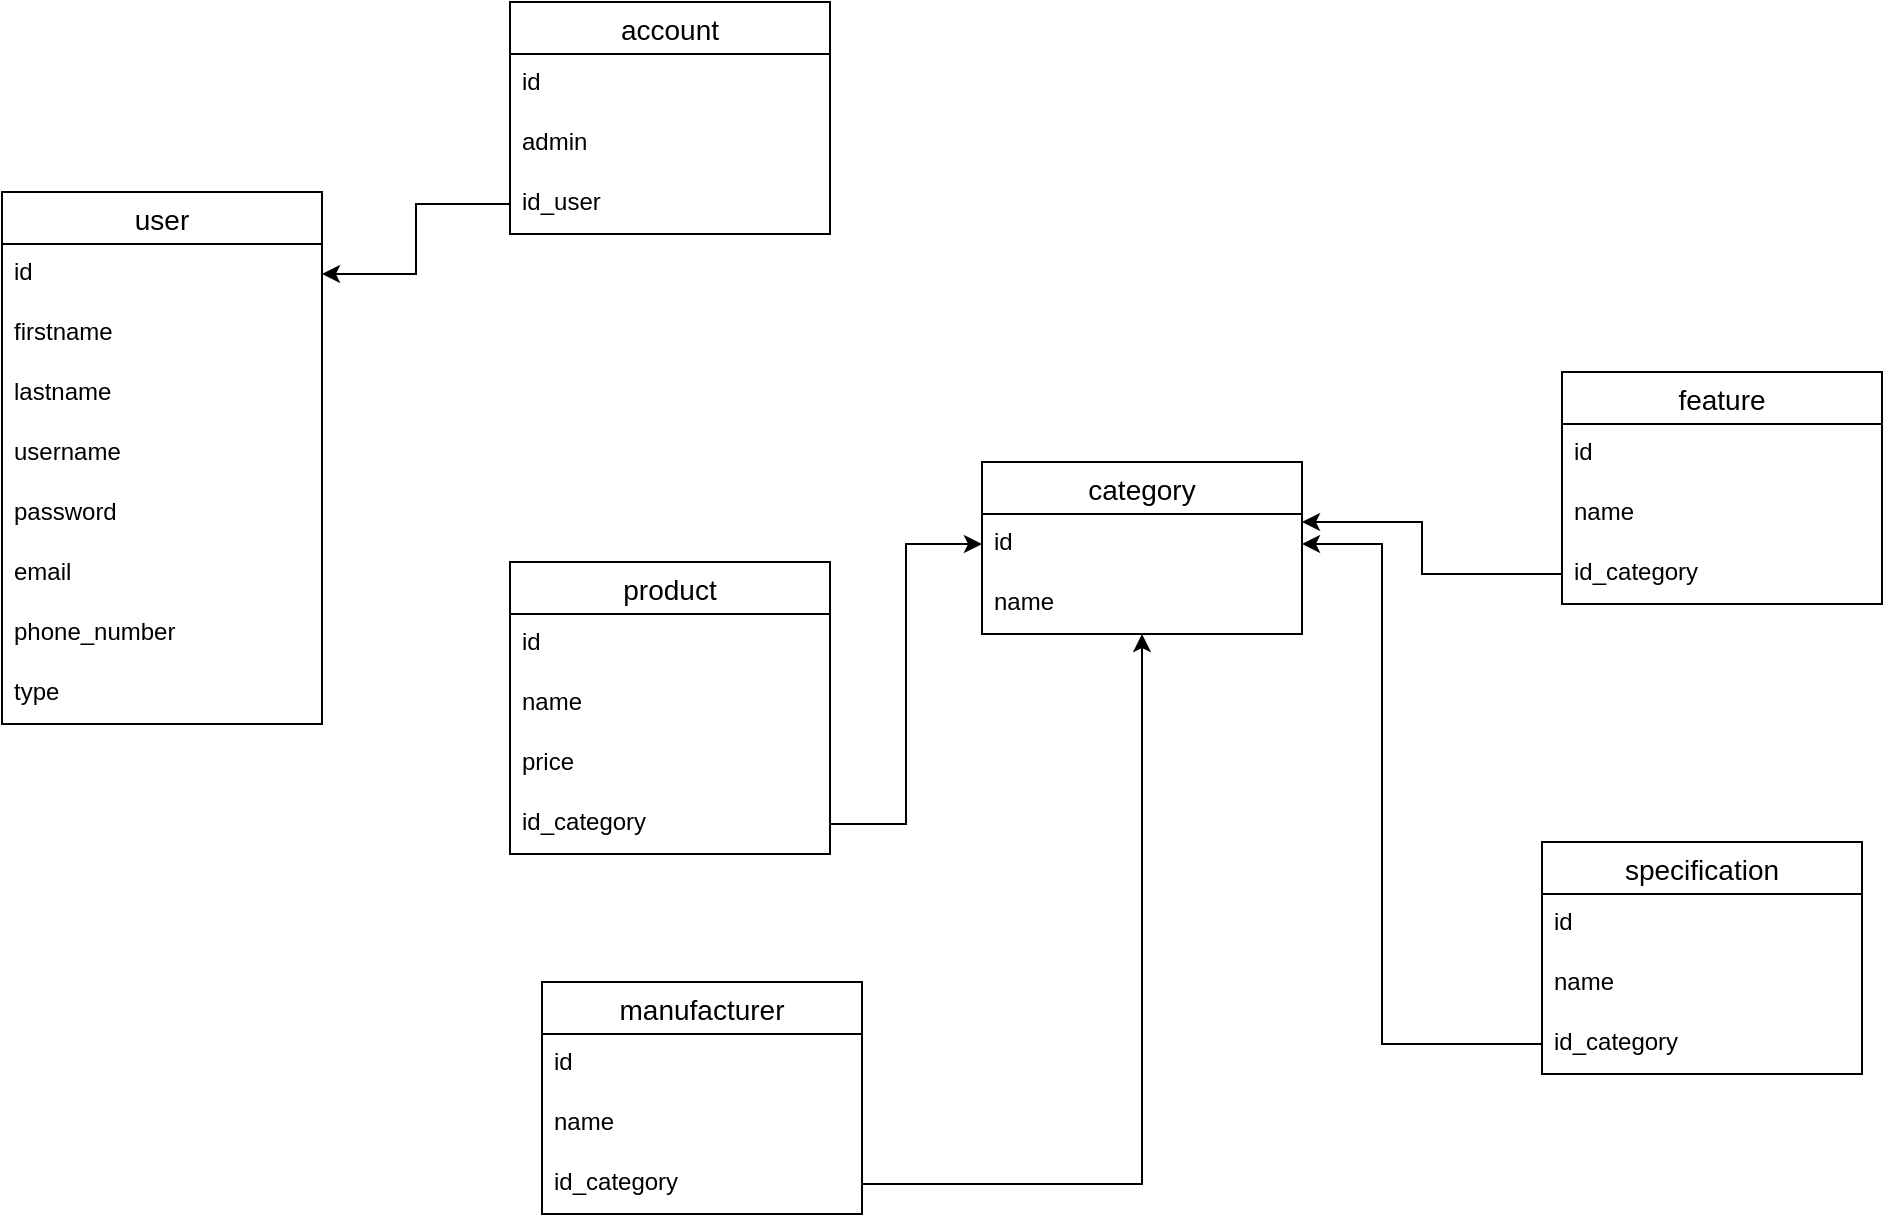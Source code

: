 <mxfile version="20.8.13" type="device"><diagram id="XwjD4fgwFPubRSxgC965" name="Trang-1"><mxGraphModel dx="1050" dy="573" grid="1" gridSize="10" guides="1" tooltips="1" connect="1" arrows="1" fold="1" page="1" pageScale="1" pageWidth="827" pageHeight="1169" math="0" shadow="0"><root><mxCell id="0"/><mxCell id="1" parent="0"/><mxCell id="YsKDU3LvC-KzNIjMgYBW-3" value="user" style="swimlane;fontStyle=0;childLayout=stackLayout;horizontal=1;startSize=26;horizontalStack=0;resizeParent=1;resizeParentMax=0;resizeLast=0;collapsible=1;marginBottom=0;align=center;fontSize=14;" parent="1" vertex="1"><mxGeometry x="80" y="495" width="160" height="266" as="geometry"/></mxCell><mxCell id="YsKDU3LvC-KzNIjMgYBW-4" value="id" style="text;strokeColor=none;fillColor=none;spacingLeft=4;spacingRight=4;overflow=hidden;rotatable=0;points=[[0,0.5],[1,0.5]];portConstraint=eastwest;fontSize=12;" parent="YsKDU3LvC-KzNIjMgYBW-3" vertex="1"><mxGeometry y="26" width="160" height="30" as="geometry"/></mxCell><mxCell id="YsKDU3LvC-KzNIjMgYBW-5" value="firstname" style="text;strokeColor=none;fillColor=none;spacingLeft=4;spacingRight=4;overflow=hidden;rotatable=0;points=[[0,0.5],[1,0.5]];portConstraint=eastwest;fontSize=12;" parent="YsKDU3LvC-KzNIjMgYBW-3" vertex="1"><mxGeometry y="56" width="160" height="30" as="geometry"/></mxCell><mxCell id="YsKDU3LvC-KzNIjMgYBW-6" value="lastname" style="text;strokeColor=none;fillColor=none;spacingLeft=4;spacingRight=4;overflow=hidden;rotatable=0;points=[[0,0.5],[1,0.5]];portConstraint=eastwest;fontSize=12;" parent="YsKDU3LvC-KzNIjMgYBW-3" vertex="1"><mxGeometry y="86" width="160" height="30" as="geometry"/></mxCell><mxCell id="acN-pLIzXGel6zvHUMqK-2" value="username" style="text;strokeColor=none;fillColor=none;spacingLeft=4;spacingRight=4;overflow=hidden;rotatable=0;points=[[0,0.5],[1,0.5]];portConstraint=eastwest;fontSize=12;" parent="YsKDU3LvC-KzNIjMgYBW-3" vertex="1"><mxGeometry y="116" width="160" height="30" as="geometry"/></mxCell><mxCell id="acN-pLIzXGel6zvHUMqK-3" value="password" style="text;strokeColor=none;fillColor=none;spacingLeft=4;spacingRight=4;overflow=hidden;rotatable=0;points=[[0,0.5],[1,0.5]];portConstraint=eastwest;fontSize=12;" parent="YsKDU3LvC-KzNIjMgYBW-3" vertex="1"><mxGeometry y="146" width="160" height="30" as="geometry"/></mxCell><mxCell id="acN-pLIzXGel6zvHUMqK-4" value="email" style="text;strokeColor=none;fillColor=none;spacingLeft=4;spacingRight=4;overflow=hidden;rotatable=0;points=[[0,0.5],[1,0.5]];portConstraint=eastwest;fontSize=12;" parent="YsKDU3LvC-KzNIjMgYBW-3" vertex="1"><mxGeometry y="176" width="160" height="30" as="geometry"/></mxCell><mxCell id="acN-pLIzXGel6zvHUMqK-5" value="phone_number" style="text;strokeColor=none;fillColor=none;spacingLeft=4;spacingRight=4;overflow=hidden;rotatable=0;points=[[0,0.5],[1,0.5]];portConstraint=eastwest;fontSize=12;" parent="YsKDU3LvC-KzNIjMgYBW-3" vertex="1"><mxGeometry y="206" width="160" height="30" as="geometry"/></mxCell><mxCell id="acN-pLIzXGel6zvHUMqK-6" value="type" style="text;strokeColor=none;fillColor=none;spacingLeft=4;spacingRight=4;overflow=hidden;rotatable=0;points=[[0,0.5],[1,0.5]];portConstraint=eastwest;fontSize=12;" parent="YsKDU3LvC-KzNIjMgYBW-3" vertex="1"><mxGeometry y="236" width="160" height="30" as="geometry"/></mxCell><mxCell id="acN-pLIzXGel6zvHUMqK-7" value="account" style="swimlane;fontStyle=0;childLayout=stackLayout;horizontal=1;startSize=26;horizontalStack=0;resizeParent=1;resizeParentMax=0;resizeLast=0;collapsible=1;marginBottom=0;align=center;fontSize=14;" parent="1" vertex="1"><mxGeometry x="334" y="400" width="160" height="116" as="geometry"/></mxCell><mxCell id="acN-pLIzXGel6zvHUMqK-8" value="id" style="text;strokeColor=none;fillColor=none;spacingLeft=4;spacingRight=4;overflow=hidden;rotatable=0;points=[[0,0.5],[1,0.5]];portConstraint=eastwest;fontSize=12;" parent="acN-pLIzXGel6zvHUMqK-7" vertex="1"><mxGeometry y="26" width="160" height="30" as="geometry"/></mxCell><mxCell id="acN-pLIzXGel6zvHUMqK-13" value="admin" style="text;strokeColor=none;fillColor=none;spacingLeft=4;spacingRight=4;overflow=hidden;rotatable=0;points=[[0,0.5],[1,0.5]];portConstraint=eastwest;fontSize=12;" parent="acN-pLIzXGel6zvHUMqK-7" vertex="1"><mxGeometry y="56" width="160" height="30" as="geometry"/></mxCell><mxCell id="acN-pLIzXGel6zvHUMqK-14" value="id_user" style="text;strokeColor=none;fillColor=none;spacingLeft=4;spacingRight=4;overflow=hidden;rotatable=0;points=[[0,0.5],[1,0.5]];portConstraint=eastwest;fontSize=12;" parent="acN-pLIzXGel6zvHUMqK-7" vertex="1"><mxGeometry y="86" width="160" height="30" as="geometry"/></mxCell><mxCell id="l8XIAb9N61R5vI3mdCaE-2" value="product" style="swimlane;fontStyle=0;childLayout=stackLayout;horizontal=1;startSize=26;horizontalStack=0;resizeParent=1;resizeParentMax=0;resizeLast=0;collapsible=1;marginBottom=0;align=center;fontSize=14;" parent="1" vertex="1"><mxGeometry x="334" y="680" width="160" height="146" as="geometry"/></mxCell><mxCell id="l8XIAb9N61R5vI3mdCaE-3" value="id" style="text;strokeColor=none;fillColor=none;spacingLeft=4;spacingRight=4;overflow=hidden;rotatable=0;points=[[0,0.5],[1,0.5]];portConstraint=eastwest;fontSize=12;" parent="l8XIAb9N61R5vI3mdCaE-2" vertex="1"><mxGeometry y="26" width="160" height="30" as="geometry"/></mxCell><mxCell id="l8XIAb9N61R5vI3mdCaE-4" value="name" style="text;strokeColor=none;fillColor=none;spacingLeft=4;spacingRight=4;overflow=hidden;rotatable=0;points=[[0,0.5],[1,0.5]];portConstraint=eastwest;fontSize=12;" parent="l8XIAb9N61R5vI3mdCaE-2" vertex="1"><mxGeometry y="56" width="160" height="30" as="geometry"/></mxCell><mxCell id="l8XIAb9N61R5vI3mdCaE-5" value="price" style="text;strokeColor=none;fillColor=none;spacingLeft=4;spacingRight=4;overflow=hidden;rotatable=0;points=[[0,0.5],[1,0.5]];portConstraint=eastwest;fontSize=12;" parent="l8XIAb9N61R5vI3mdCaE-2" vertex="1"><mxGeometry y="86" width="160" height="30" as="geometry"/></mxCell><mxCell id="l8XIAb9N61R5vI3mdCaE-10" value="id_category" style="text;strokeColor=none;fillColor=none;spacingLeft=4;spacingRight=4;overflow=hidden;rotatable=0;points=[[0,0.5],[1,0.5]];portConstraint=eastwest;fontSize=12;" parent="l8XIAb9N61R5vI3mdCaE-2" vertex="1"><mxGeometry y="116" width="160" height="30" as="geometry"/></mxCell><mxCell id="l8XIAb9N61R5vI3mdCaE-11" value="manufacturer" style="swimlane;fontStyle=0;childLayout=stackLayout;horizontal=1;startSize=26;horizontalStack=0;resizeParent=1;resizeParentMax=0;resizeLast=0;collapsible=1;marginBottom=0;align=center;fontSize=14;" parent="1" vertex="1"><mxGeometry x="350" y="890" width="160" height="116" as="geometry"/></mxCell><mxCell id="l8XIAb9N61R5vI3mdCaE-12" value="id" style="text;strokeColor=none;fillColor=none;spacingLeft=4;spacingRight=4;overflow=hidden;rotatable=0;points=[[0,0.5],[1,0.5]];portConstraint=eastwest;fontSize=12;" parent="l8XIAb9N61R5vI3mdCaE-11" vertex="1"><mxGeometry y="26" width="160" height="30" as="geometry"/></mxCell><mxCell id="l8XIAb9N61R5vI3mdCaE-13" value="name" style="text;strokeColor=none;fillColor=none;spacingLeft=4;spacingRight=4;overflow=hidden;rotatable=0;points=[[0,0.5],[1,0.5]];portConstraint=eastwest;fontSize=12;" parent="l8XIAb9N61R5vI3mdCaE-11" vertex="1"><mxGeometry y="56" width="160" height="30" as="geometry"/></mxCell><mxCell id="DgKMRU4CZhoeuiDtVeTg-1" value="id_category" style="text;strokeColor=none;fillColor=none;spacingLeft=4;spacingRight=4;overflow=hidden;rotatable=0;points=[[0,0.5],[1,0.5]];portConstraint=eastwest;fontSize=12;" vertex="1" parent="l8XIAb9N61R5vI3mdCaE-11"><mxGeometry y="86" width="160" height="30" as="geometry"/></mxCell><mxCell id="l8XIAb9N61R5vI3mdCaE-18" value="category" style="swimlane;fontStyle=0;childLayout=stackLayout;horizontal=1;startSize=26;horizontalStack=0;resizeParent=1;resizeParentMax=0;resizeLast=0;collapsible=1;marginBottom=0;align=center;fontSize=14;" parent="1" vertex="1"><mxGeometry x="570" y="630" width="160" height="86" as="geometry"/></mxCell><mxCell id="l8XIAb9N61R5vI3mdCaE-19" value="id" style="text;strokeColor=none;fillColor=none;spacingLeft=4;spacingRight=4;overflow=hidden;rotatable=0;points=[[0,0.5],[1,0.5]];portConstraint=eastwest;fontSize=12;" parent="l8XIAb9N61R5vI3mdCaE-18" vertex="1"><mxGeometry y="26" width="160" height="30" as="geometry"/></mxCell><mxCell id="l8XIAb9N61R5vI3mdCaE-20" value="name" style="text;strokeColor=none;fillColor=none;spacingLeft=4;spacingRight=4;overflow=hidden;rotatable=0;points=[[0,0.5],[1,0.5]];portConstraint=eastwest;fontSize=12;" parent="l8XIAb9N61R5vI3mdCaE-18" vertex="1"><mxGeometry y="56" width="160" height="30" as="geometry"/></mxCell><mxCell id="l8XIAb9N61R5vI3mdCaE-22" value="feature" style="swimlane;fontStyle=0;childLayout=stackLayout;horizontal=1;startSize=26;horizontalStack=0;resizeParent=1;resizeParentMax=0;resizeLast=0;collapsible=1;marginBottom=0;align=center;fontSize=14;" parent="1" vertex="1"><mxGeometry x="860" y="585" width="160" height="116" as="geometry"/></mxCell><mxCell id="l8XIAb9N61R5vI3mdCaE-23" value="id" style="text;strokeColor=none;fillColor=none;spacingLeft=4;spacingRight=4;overflow=hidden;rotatable=0;points=[[0,0.5],[1,0.5]];portConstraint=eastwest;fontSize=12;" parent="l8XIAb9N61R5vI3mdCaE-22" vertex="1"><mxGeometry y="26" width="160" height="30" as="geometry"/></mxCell><mxCell id="l8XIAb9N61R5vI3mdCaE-24" value="name" style="text;strokeColor=none;fillColor=none;spacingLeft=4;spacingRight=4;overflow=hidden;rotatable=0;points=[[0,0.5],[1,0.5]];portConstraint=eastwest;fontSize=12;" parent="l8XIAb9N61R5vI3mdCaE-22" vertex="1"><mxGeometry y="56" width="160" height="30" as="geometry"/></mxCell><mxCell id="l8XIAb9N61R5vI3mdCaE-42" value="id_category" style="text;strokeColor=none;fillColor=none;spacingLeft=4;spacingRight=4;overflow=hidden;rotatable=0;points=[[0,0.5],[1,0.5]];portConstraint=eastwest;fontSize=12;" parent="l8XIAb9N61R5vI3mdCaE-22" vertex="1"><mxGeometry y="86" width="160" height="30" as="geometry"/></mxCell><mxCell id="l8XIAb9N61R5vI3mdCaE-31" style="edgeStyle=orthogonalEdgeStyle;rounded=0;orthogonalLoop=1;jettySize=auto;html=1;" parent="1" source="acN-pLIzXGel6zvHUMqK-14" target="YsKDU3LvC-KzNIjMgYBW-4" edge="1"><mxGeometry relative="1" as="geometry"/></mxCell><mxCell id="l8XIAb9N61R5vI3mdCaE-32" style="edgeStyle=orthogonalEdgeStyle;rounded=0;orthogonalLoop=1;jettySize=auto;html=1;" parent="1" source="l8XIAb9N61R5vI3mdCaE-10" target="l8XIAb9N61R5vI3mdCaE-19" edge="1"><mxGeometry relative="1" as="geometry"/></mxCell><mxCell id="l8XIAb9N61R5vI3mdCaE-35" value="specification" style="swimlane;fontStyle=0;childLayout=stackLayout;horizontal=1;startSize=26;horizontalStack=0;resizeParent=1;resizeParentMax=0;resizeLast=0;collapsible=1;marginBottom=0;align=center;fontSize=14;" parent="1" vertex="1"><mxGeometry x="850" y="820" width="160" height="116" as="geometry"/></mxCell><mxCell id="l8XIAb9N61R5vI3mdCaE-36" value="id" style="text;strokeColor=none;fillColor=none;spacingLeft=4;spacingRight=4;overflow=hidden;rotatable=0;points=[[0,0.5],[1,0.5]];portConstraint=eastwest;fontSize=12;" parent="l8XIAb9N61R5vI3mdCaE-35" vertex="1"><mxGeometry y="26" width="160" height="30" as="geometry"/></mxCell><mxCell id="l8XIAb9N61R5vI3mdCaE-37" value="name" style="text;strokeColor=none;fillColor=none;spacingLeft=4;spacingRight=4;overflow=hidden;rotatable=0;points=[[0,0.5],[1,0.5]];portConstraint=eastwest;fontSize=12;" parent="l8XIAb9N61R5vI3mdCaE-35" vertex="1"><mxGeometry y="56" width="160" height="30" as="geometry"/></mxCell><mxCell id="l8XIAb9N61R5vI3mdCaE-40" value="id_category" style="text;strokeColor=none;fillColor=none;spacingLeft=4;spacingRight=4;overflow=hidden;rotatable=0;points=[[0,0.5],[1,0.5]];portConstraint=eastwest;fontSize=12;" parent="l8XIAb9N61R5vI3mdCaE-35" vertex="1"><mxGeometry y="86" width="160" height="30" as="geometry"/></mxCell><mxCell id="l8XIAb9N61R5vI3mdCaE-41" style="edgeStyle=orthogonalEdgeStyle;rounded=0;orthogonalLoop=1;jettySize=auto;html=1;" parent="1" source="l8XIAb9N61R5vI3mdCaE-40" target="l8XIAb9N61R5vI3mdCaE-19" edge="1"><mxGeometry relative="1" as="geometry"><Array as="points"><mxPoint x="770" y="921"/><mxPoint x="770" y="671"/></Array></mxGeometry></mxCell><mxCell id="l8XIAb9N61R5vI3mdCaE-43" style="edgeStyle=orthogonalEdgeStyle;rounded=0;orthogonalLoop=1;jettySize=auto;html=1;" parent="1" source="l8XIAb9N61R5vI3mdCaE-42" target="l8XIAb9N61R5vI3mdCaE-19" edge="1"><mxGeometry relative="1" as="geometry"><Array as="points"><mxPoint x="790" y="686"/><mxPoint x="790" y="660"/></Array></mxGeometry></mxCell><mxCell id="DgKMRU4CZhoeuiDtVeTg-2" style="edgeStyle=orthogonalEdgeStyle;rounded=0;orthogonalLoop=1;jettySize=auto;html=1;" edge="1" parent="1" source="DgKMRU4CZhoeuiDtVeTg-1" target="l8XIAb9N61R5vI3mdCaE-18"><mxGeometry relative="1" as="geometry"/></mxCell></root></mxGraphModel></diagram></mxfile>